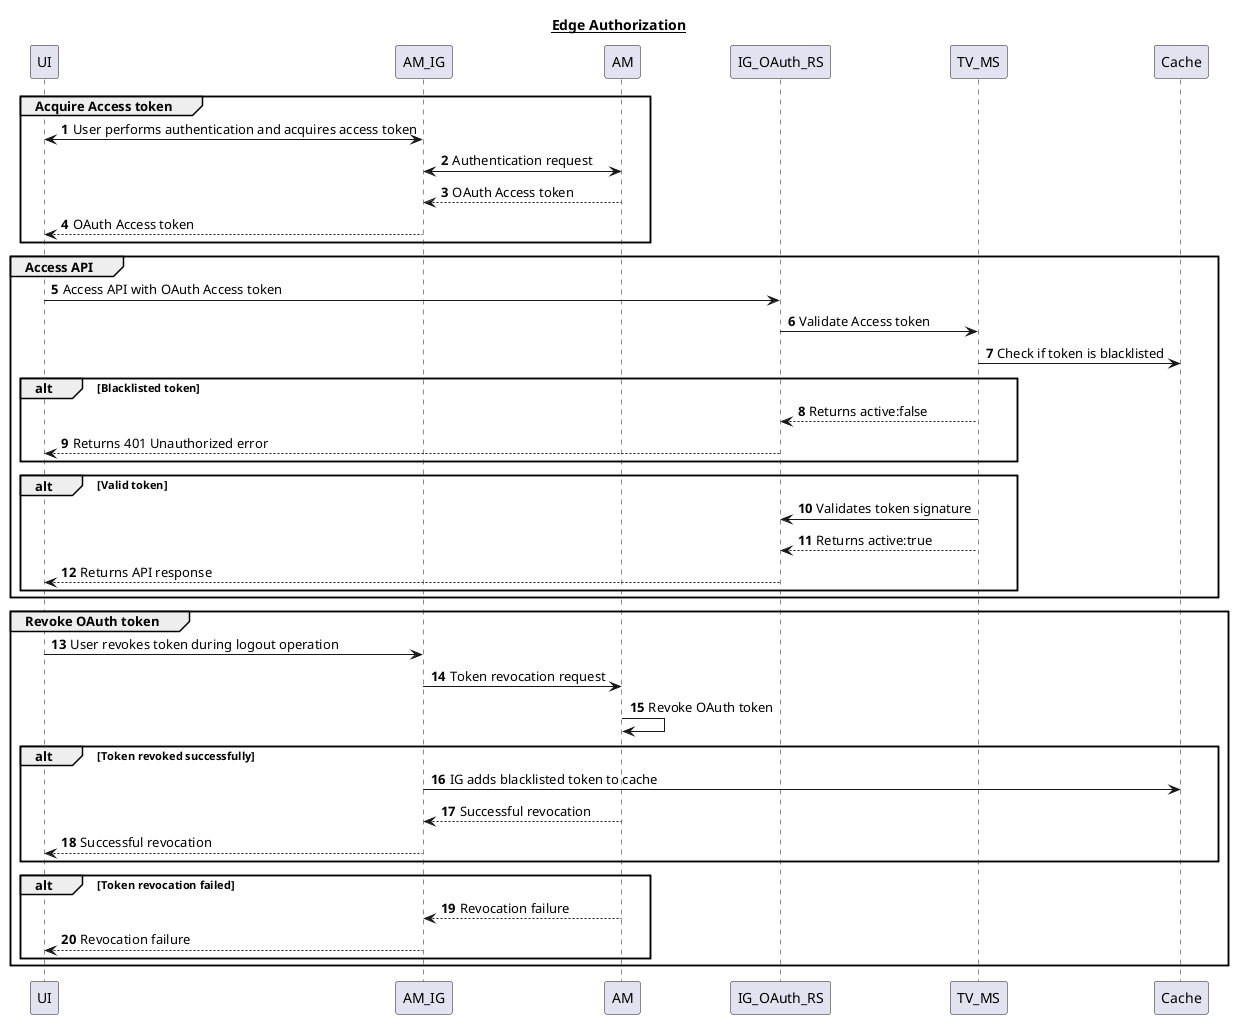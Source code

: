 @startuml
title __Edge Authorization__
autonumber

group Acquire Access token
UI<->AM_IG: User performs authentication and acquires access token
AM_IG<->AM: Authentication request
AM-->AM_IG: OAuth Access token
AM_IG-->UI: OAuth Access token
end

group Access API
UI->IG_OAuth_RS: Access API with OAuth Access token
IG_OAuth_RS->TV_MS: Validate Access token
TV_MS->Cache: Check if token is blacklisted
alt Blacklisted token
TV_MS-->IG_OAuth_RS: Returns active:false
IG_OAuth_RS-->UI: Returns 401 Unauthorized error
end
alt Valid token
TV_MS->IG_OAuth_RS: Validates token signature
TV_MS-->IG_OAuth_RS: Returns active:true
IG_OAuth_RS-->UI: Returns API response
end
end

group Revoke OAuth token
UI->AM_IG: User revokes token during logout operation
AM_IG->AM: Token revocation request
AM->AM: Revoke OAuth token
alt Token revoked successfully
AM_IG->Cache: IG adds blacklisted token to cache
AM-->AM_IG: Successful revocation
AM_IG-->UI: Successful revocation
end
alt Token revocation failed
AM-->AM_IG: Revocation failure
AM_IG-->UI: Revocation failure
end
end

@enduml
